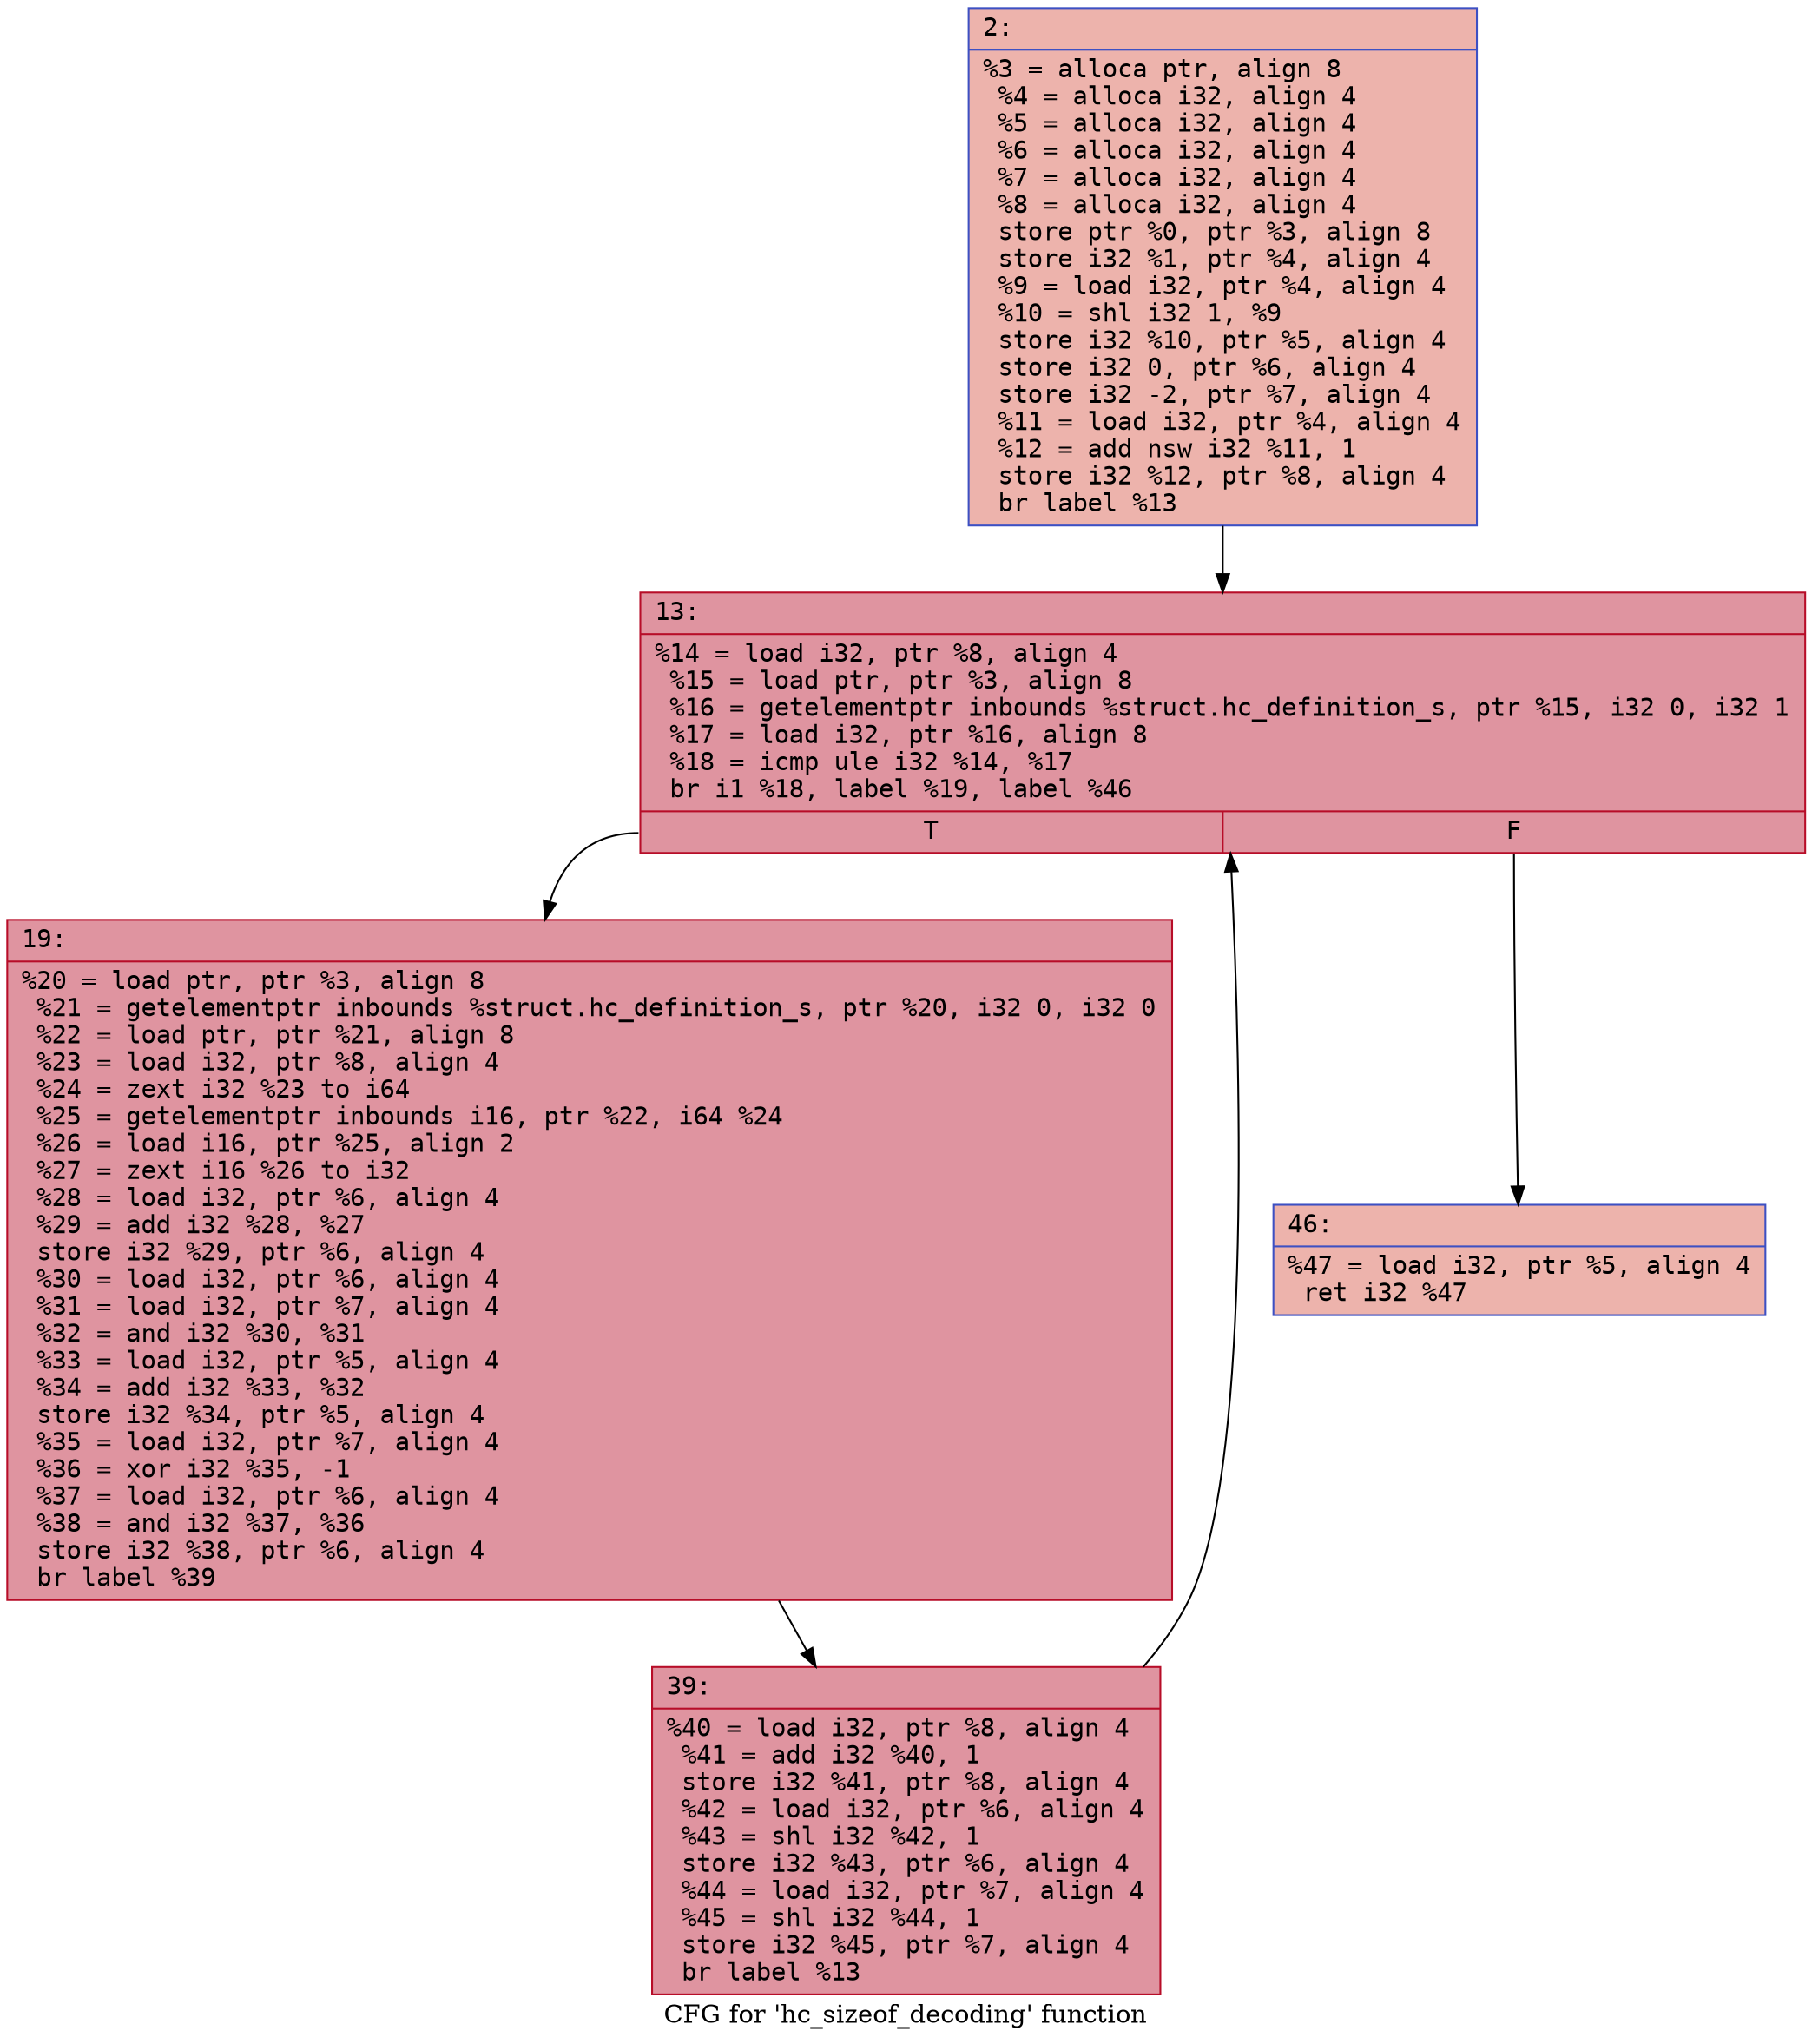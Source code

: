 digraph "CFG for 'hc_sizeof_decoding' function" {
	label="CFG for 'hc_sizeof_decoding' function";

	Node0x600000198af0 [shape=record,color="#3d50c3ff", style=filled, fillcolor="#d6524470" fontname="Courier",label="{2:\l|  %3 = alloca ptr, align 8\l  %4 = alloca i32, align 4\l  %5 = alloca i32, align 4\l  %6 = alloca i32, align 4\l  %7 = alloca i32, align 4\l  %8 = alloca i32, align 4\l  store ptr %0, ptr %3, align 8\l  store i32 %1, ptr %4, align 4\l  %9 = load i32, ptr %4, align 4\l  %10 = shl i32 1, %9\l  store i32 %10, ptr %5, align 4\l  store i32 0, ptr %6, align 4\l  store i32 -2, ptr %7, align 4\l  %11 = load i32, ptr %4, align 4\l  %12 = add nsw i32 %11, 1\l  store i32 %12, ptr %8, align 4\l  br label %13\l}"];
	Node0x600000198af0 -> Node0x600000198e60[tooltip="2 -> 13\nProbability 100.00%" ];
	Node0x600000198e60 [shape=record,color="#b70d28ff", style=filled, fillcolor="#b70d2870" fontname="Courier",label="{13:\l|  %14 = load i32, ptr %8, align 4\l  %15 = load ptr, ptr %3, align 8\l  %16 = getelementptr inbounds %struct.hc_definition_s, ptr %15, i32 0, i32 1\l  %17 = load i32, ptr %16, align 8\l  %18 = icmp ule i32 %14, %17\l  br i1 %18, label %19, label %46\l|{<s0>T|<s1>F}}"];
	Node0x600000198e60:s0 -> Node0x600000198eb0[tooltip="13 -> 19\nProbability 96.88%" ];
	Node0x600000198e60:s1 -> Node0x600000198f50[tooltip="13 -> 46\nProbability 3.12%" ];
	Node0x600000198eb0 [shape=record,color="#b70d28ff", style=filled, fillcolor="#b70d2870" fontname="Courier",label="{19:\l|  %20 = load ptr, ptr %3, align 8\l  %21 = getelementptr inbounds %struct.hc_definition_s, ptr %20, i32 0, i32 0\l  %22 = load ptr, ptr %21, align 8\l  %23 = load i32, ptr %8, align 4\l  %24 = zext i32 %23 to i64\l  %25 = getelementptr inbounds i16, ptr %22, i64 %24\l  %26 = load i16, ptr %25, align 2\l  %27 = zext i16 %26 to i32\l  %28 = load i32, ptr %6, align 4\l  %29 = add i32 %28, %27\l  store i32 %29, ptr %6, align 4\l  %30 = load i32, ptr %6, align 4\l  %31 = load i32, ptr %7, align 4\l  %32 = and i32 %30, %31\l  %33 = load i32, ptr %5, align 4\l  %34 = add i32 %33, %32\l  store i32 %34, ptr %5, align 4\l  %35 = load i32, ptr %7, align 4\l  %36 = xor i32 %35, -1\l  %37 = load i32, ptr %6, align 4\l  %38 = and i32 %37, %36\l  store i32 %38, ptr %6, align 4\l  br label %39\l}"];
	Node0x600000198eb0 -> Node0x600000198f00[tooltip="19 -> 39\nProbability 100.00%" ];
	Node0x600000198f00 [shape=record,color="#b70d28ff", style=filled, fillcolor="#b70d2870" fontname="Courier",label="{39:\l|  %40 = load i32, ptr %8, align 4\l  %41 = add i32 %40, 1\l  store i32 %41, ptr %8, align 4\l  %42 = load i32, ptr %6, align 4\l  %43 = shl i32 %42, 1\l  store i32 %43, ptr %6, align 4\l  %44 = load i32, ptr %7, align 4\l  %45 = shl i32 %44, 1\l  store i32 %45, ptr %7, align 4\l  br label %13\l}"];
	Node0x600000198f00 -> Node0x600000198e60[tooltip="39 -> 13\nProbability 100.00%" ];
	Node0x600000198f50 [shape=record,color="#3d50c3ff", style=filled, fillcolor="#d6524470" fontname="Courier",label="{46:\l|  %47 = load i32, ptr %5, align 4\l  ret i32 %47\l}"];
}
